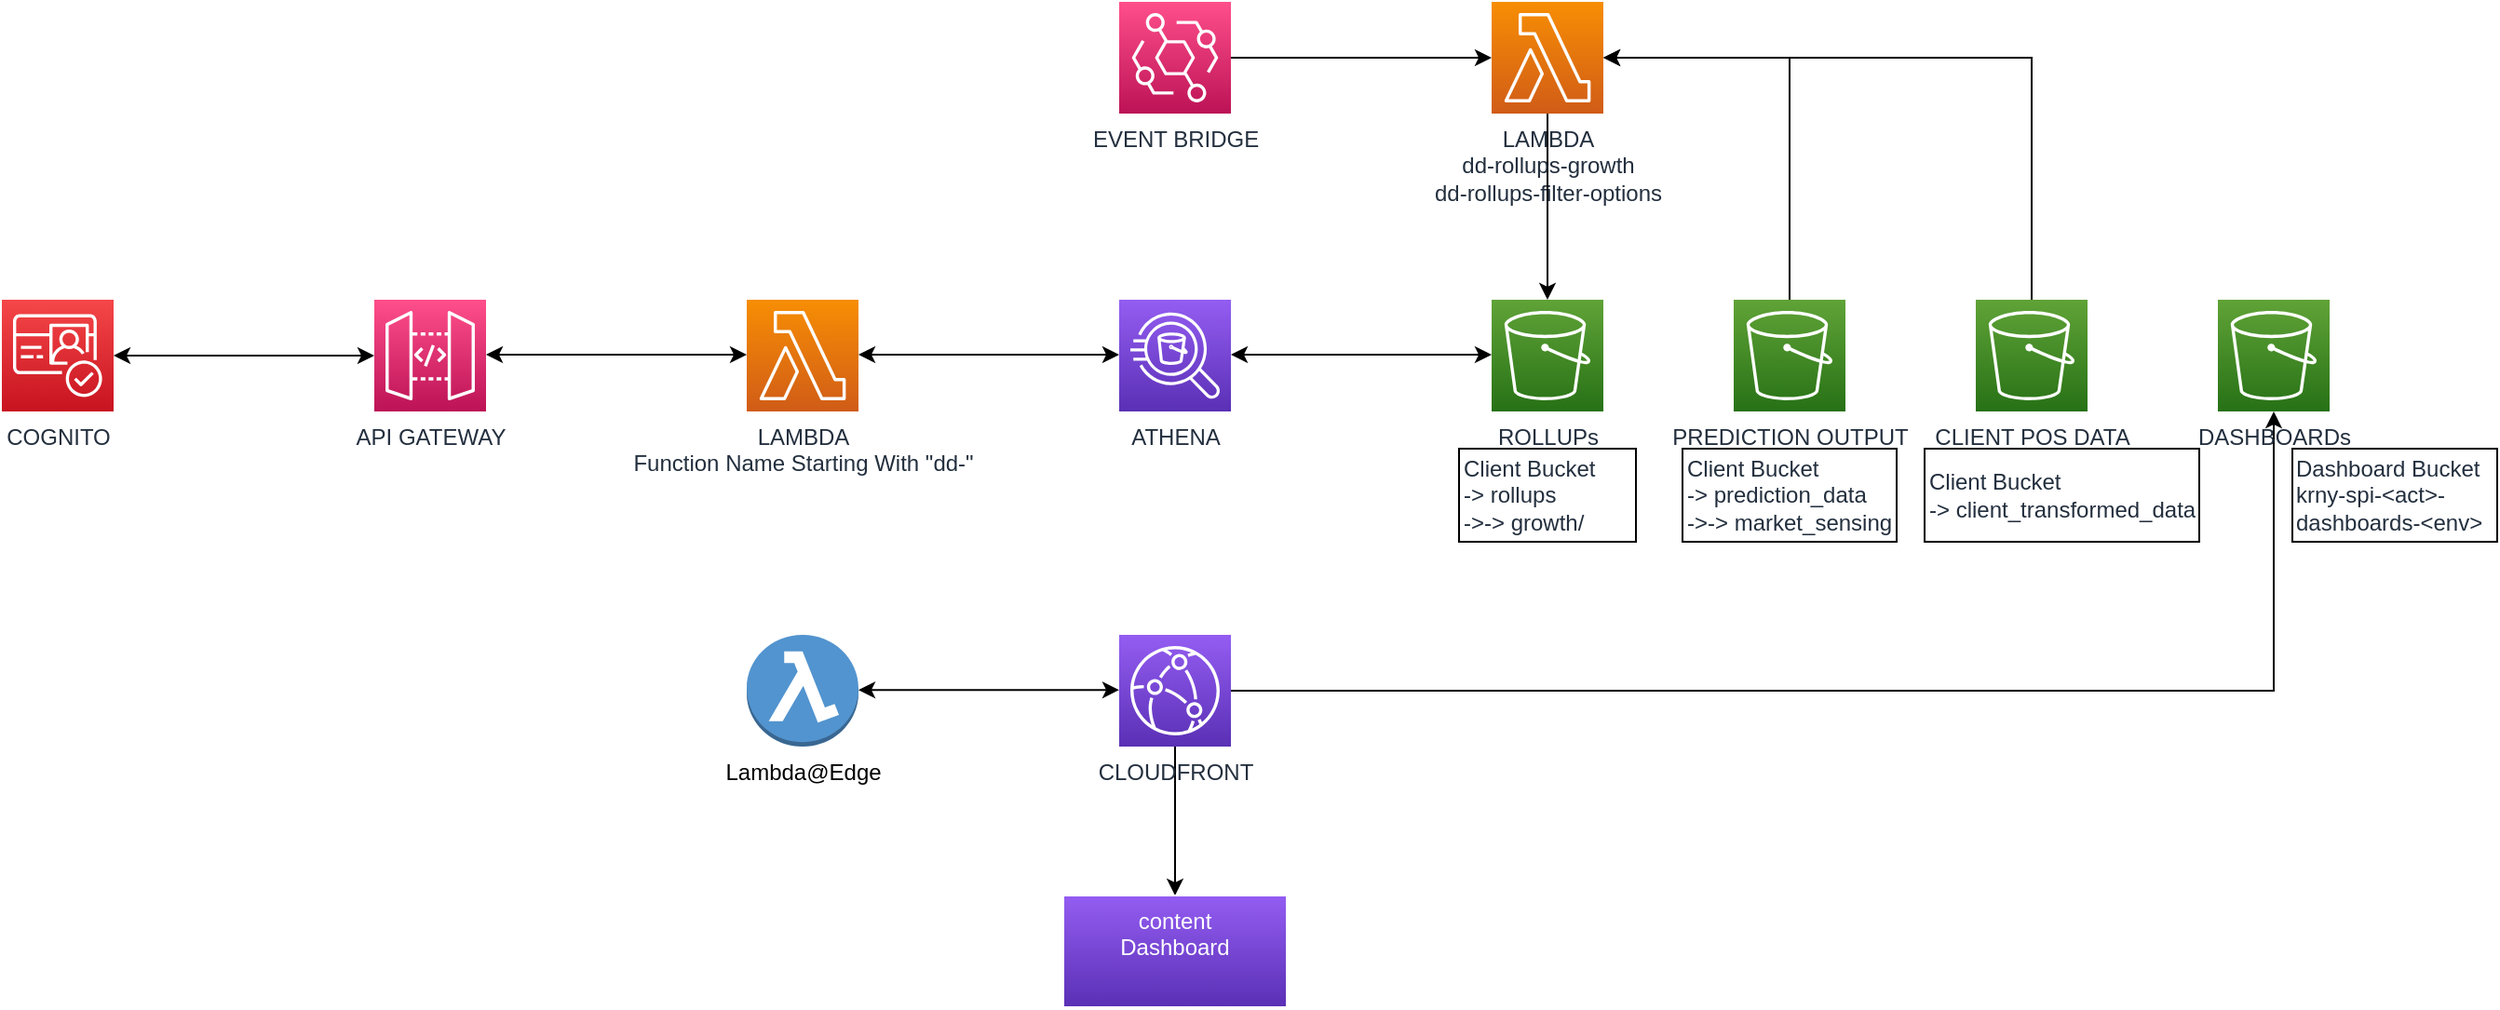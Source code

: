<mxfile version="19.0.3" type="device"><diagram id="TjASUFcsoKpfrWaZzFBU" name="Page-1"><mxGraphModel dx="1581" dy="1096" grid="1" gridSize="10" guides="1" tooltips="1" connect="1" arrows="1" fold="1" page="1" pageScale="1" pageWidth="850" pageHeight="1100" math="0" shadow="0"><root><mxCell id="0"/><mxCell id="1" parent="0"/><mxCell id="12_jIBns0zVGaeV-NSf6-2" value="COGNITO" style="sketch=0;points=[[0,0,0],[0.25,0,0],[0.5,0,0],[0.75,0,0],[1,0,0],[0,1,0],[0.25,1,0],[0.5,1,0],[0.75,1,0],[1,1,0],[0,0.25,0],[0,0.5,0],[0,0.75,0],[1,0.25,0],[1,0.5,0],[1,0.75,0]];outlineConnect=0;fontColor=#232F3E;gradientColor=#F54749;gradientDirection=north;fillColor=#C7131F;strokeColor=#ffffff;dashed=0;verticalLabelPosition=bottom;verticalAlign=top;align=center;html=1;fontSize=12;fontStyle=0;aspect=fixed;shape=mxgraph.aws4.resourceIcon;resIcon=mxgraph.aws4.cognito;" vertex="1" parent="1"><mxGeometry x="140" y="160" width="60" height="60" as="geometry"/></mxCell><mxCell id="12_jIBns0zVGaeV-NSf6-3" value="API GATEWAY" style="sketch=0;points=[[0,0,0],[0.25,0,0],[0.5,0,0],[0.75,0,0],[1,0,0],[0,1,0],[0.25,1,0],[0.5,1,0],[0.75,1,0],[1,1,0],[0,0.25,0],[0,0.5,0],[0,0.75,0],[1,0.25,0],[1,0.5,0],[1,0.75,0]];outlineConnect=0;fontColor=#232F3E;gradientColor=#FF4F8B;gradientDirection=north;fillColor=#BC1356;strokeColor=#ffffff;dashed=0;verticalLabelPosition=bottom;verticalAlign=top;align=center;html=1;fontSize=12;fontStyle=0;aspect=fixed;shape=mxgraph.aws4.resourceIcon;resIcon=mxgraph.aws4.api_gateway;" vertex="1" parent="1"><mxGeometry x="340" y="160" width="60" height="60" as="geometry"/></mxCell><mxCell id="12_jIBns0zVGaeV-NSf6-4" value="" style="endArrow=classic;startArrow=classic;html=1;rounded=0;entryX=0;entryY=0.5;entryDx=0;entryDy=0;entryPerimeter=0;exitX=1;exitY=0.5;exitDx=0;exitDy=0;exitPerimeter=0;" edge="1" parent="1" source="12_jIBns0zVGaeV-NSf6-2" target="12_jIBns0zVGaeV-NSf6-3"><mxGeometry width="50" height="50" relative="1" as="geometry"><mxPoint x="200" y="200" as="sourcePoint"/><mxPoint x="450" y="430" as="targetPoint"/></mxGeometry></mxCell><mxCell id="12_jIBns0zVGaeV-NSf6-5" value="LAMBDA&lt;br&gt;Function Name Starting With &quot;dd-&quot;" style="sketch=0;points=[[0,0,0],[0.25,0,0],[0.5,0,0],[0.75,0,0],[1,0,0],[0,1,0],[0.25,1,0],[0.5,1,0],[0.75,1,0],[1,1,0],[0,0.25,0],[0,0.5,0],[0,0.75,0],[1,0.25,0],[1,0.5,0],[1,0.75,0]];outlineConnect=0;fontColor=#232F3E;gradientColor=#F78E04;gradientDirection=north;fillColor=#D05C17;strokeColor=#ffffff;dashed=0;verticalLabelPosition=bottom;verticalAlign=top;align=center;html=1;fontSize=12;fontStyle=0;aspect=fixed;shape=mxgraph.aws4.resourceIcon;resIcon=mxgraph.aws4.lambda;" vertex="1" parent="1"><mxGeometry x="540" y="160" width="60" height="60" as="geometry"/></mxCell><mxCell id="12_jIBns0zVGaeV-NSf6-6" value="" style="endArrow=classic;startArrow=classic;html=1;rounded=0;entryX=0;entryY=0.5;entryDx=0;entryDy=0;entryPerimeter=0;exitX=1;exitY=0.5;exitDx=0;exitDy=0;exitPerimeter=0;" edge="1" parent="1"><mxGeometry width="50" height="50" relative="1" as="geometry"><mxPoint x="400" y="189.5" as="sourcePoint"/><mxPoint x="540" y="189.5" as="targetPoint"/></mxGeometry></mxCell><mxCell id="12_jIBns0zVGaeV-NSf6-7" value="ATHENA" style="sketch=0;points=[[0,0,0],[0.25,0,0],[0.5,0,0],[0.75,0,0],[1,0,0],[0,1,0],[0.25,1,0],[0.5,1,0],[0.75,1,0],[1,1,0],[0,0.25,0],[0,0.5,0],[0,0.75,0],[1,0.25,0],[1,0.5,0],[1,0.75,0]];outlineConnect=0;fontColor=#232F3E;gradientColor=#945DF2;gradientDirection=north;fillColor=#5A30B5;strokeColor=#ffffff;dashed=0;verticalLabelPosition=bottom;verticalAlign=top;align=center;html=1;fontSize=12;fontStyle=0;aspect=fixed;shape=mxgraph.aws4.resourceIcon;resIcon=mxgraph.aws4.athena;" vertex="1" parent="1"><mxGeometry x="740" y="160" width="60" height="60" as="geometry"/></mxCell><mxCell id="12_jIBns0zVGaeV-NSf6-8" value="" style="endArrow=classic;startArrow=classic;html=1;rounded=0;entryX=0;entryY=0.5;entryDx=0;entryDy=0;entryPerimeter=0;exitX=1;exitY=0.5;exitDx=0;exitDy=0;exitPerimeter=0;" edge="1" parent="1"><mxGeometry width="50" height="50" relative="1" as="geometry"><mxPoint x="600" y="189.5" as="sourcePoint"/><mxPoint x="740" y="189.5" as="targetPoint"/></mxGeometry></mxCell><mxCell id="12_jIBns0zVGaeV-NSf6-9" value="ROLLUPs&lt;br&gt;" style="sketch=0;points=[[0,0,0],[0.25,0,0],[0.5,0,0],[0.75,0,0],[1,0,0],[0,1,0],[0.25,1,0],[0.5,1,0],[0.75,1,0],[1,1,0],[0,0.25,0],[0,0.5,0],[0,0.75,0],[1,0.25,0],[1,0.5,0],[1,0.75,0]];outlineConnect=0;fontColor=#232F3E;gradientColor=#60A337;gradientDirection=north;fillColor=#277116;strokeColor=#ffffff;dashed=0;verticalLabelPosition=bottom;verticalAlign=top;align=center;html=1;fontSize=12;fontStyle=0;aspect=fixed;shape=mxgraph.aws4.resourceIcon;resIcon=mxgraph.aws4.s3;" vertex="1" parent="1"><mxGeometry x="940" y="160" width="60" height="60" as="geometry"/></mxCell><mxCell id="12_jIBns0zVGaeV-NSf6-10" value="" style="endArrow=classic;startArrow=classic;html=1;rounded=0;entryX=0;entryY=0.5;entryDx=0;entryDy=0;entryPerimeter=0;exitX=1;exitY=0.5;exitDx=0;exitDy=0;exitPerimeter=0;" edge="1" parent="1"><mxGeometry width="50" height="50" relative="1" as="geometry"><mxPoint x="800" y="189.5" as="sourcePoint"/><mxPoint x="940" y="189.5" as="targetPoint"/></mxGeometry></mxCell><mxCell id="12_jIBns0zVGaeV-NSf6-11" value="EVENT BRIDGE" style="sketch=0;points=[[0,0,0],[0.25,0,0],[0.5,0,0],[0.75,0,0],[1,0,0],[0,1,0],[0.25,1,0],[0.5,1,0],[0.75,1,0],[1,1,0],[0,0.25,0],[0,0.5,0],[0,0.75,0],[1,0.25,0],[1,0.5,0],[1,0.75,0]];outlineConnect=0;fontColor=#232F3E;gradientColor=#FF4F8B;gradientDirection=north;fillColor=#BC1356;strokeColor=#ffffff;dashed=0;verticalLabelPosition=bottom;verticalAlign=top;align=center;html=1;fontSize=12;fontStyle=0;aspect=fixed;shape=mxgraph.aws4.resourceIcon;resIcon=mxgraph.aws4.eventbridge;" vertex="1" parent="1"><mxGeometry x="740" width="60" height="60" as="geometry"/></mxCell><mxCell id="12_jIBns0zVGaeV-NSf6-18" style="edgeStyle=orthogonalEdgeStyle;rounded=0;orthogonalLoop=1;jettySize=auto;html=1;" edge="1" parent="1" source="12_jIBns0zVGaeV-NSf6-12" target="12_jIBns0zVGaeV-NSf6-9"><mxGeometry relative="1" as="geometry"/></mxCell><mxCell id="12_jIBns0zVGaeV-NSf6-12" value="LAMBDA&lt;br&gt;dd-rollups-growth&lt;br&gt;dd-rollups-filter-options" style="sketch=0;points=[[0,0,0],[0.25,0,0],[0.5,0,0],[0.75,0,0],[1,0,0],[0,1,0],[0.25,1,0],[0.5,1,0],[0.75,1,0],[1,1,0],[0,0.25,0],[0,0.5,0],[0,0.75,0],[1,0.25,0],[1,0.5,0],[1,0.75,0]];outlineConnect=0;fontColor=#232F3E;gradientColor=#F78E04;gradientDirection=north;fillColor=#D05C17;strokeColor=#ffffff;dashed=0;verticalLabelPosition=bottom;verticalAlign=top;align=center;html=1;fontSize=12;fontStyle=0;aspect=fixed;shape=mxgraph.aws4.resourceIcon;resIcon=mxgraph.aws4.lambda;" vertex="1" parent="1"><mxGeometry x="940" width="60" height="60" as="geometry"/></mxCell><mxCell id="12_jIBns0zVGaeV-NSf6-19" style="edgeStyle=orthogonalEdgeStyle;rounded=0;orthogonalLoop=1;jettySize=auto;html=1;entryX=1;entryY=0.5;entryDx=0;entryDy=0;entryPerimeter=0;exitX=0.5;exitY=0;exitDx=0;exitDy=0;exitPerimeter=0;" edge="1" parent="1" source="12_jIBns0zVGaeV-NSf6-14" target="12_jIBns0zVGaeV-NSf6-12"><mxGeometry relative="1" as="geometry"/></mxCell><mxCell id="12_jIBns0zVGaeV-NSf6-14" value="PREDICTION OUTPUT" style="sketch=0;points=[[0,0,0],[0.25,0,0],[0.5,0,0],[0.75,0,0],[1,0,0],[0,1,0],[0.25,1,0],[0.5,1,0],[0.75,1,0],[1,1,0],[0,0.25,0],[0,0.5,0],[0,0.75,0],[1,0.25,0],[1,0.5,0],[1,0.75,0]];outlineConnect=0;fontColor=#232F3E;gradientColor=#60A337;gradientDirection=north;fillColor=#277116;strokeColor=#ffffff;dashed=0;verticalLabelPosition=bottom;verticalAlign=top;align=center;html=1;fontSize=12;fontStyle=0;aspect=fixed;shape=mxgraph.aws4.resourceIcon;resIcon=mxgraph.aws4.s3;" vertex="1" parent="1"><mxGeometry x="1070" y="160" width="60" height="60" as="geometry"/></mxCell><mxCell id="12_jIBns0zVGaeV-NSf6-20" style="edgeStyle=orthogonalEdgeStyle;rounded=0;orthogonalLoop=1;jettySize=auto;html=1;entryX=1;entryY=0.5;entryDx=0;entryDy=0;entryPerimeter=0;exitX=0.5;exitY=0;exitDx=0;exitDy=0;exitPerimeter=0;" edge="1" parent="1" source="12_jIBns0zVGaeV-NSf6-15" target="12_jIBns0zVGaeV-NSf6-12"><mxGeometry relative="1" as="geometry"/></mxCell><mxCell id="12_jIBns0zVGaeV-NSf6-15" value="CLIENT POS DATA" style="sketch=0;points=[[0,0,0],[0.25,0,0],[0.5,0,0],[0.75,0,0],[1,0,0],[0,1,0],[0.25,1,0],[0.5,1,0],[0.75,1,0],[1,1,0],[0,0.25,0],[0,0.5,0],[0,0.75,0],[1,0.25,0],[1,0.5,0],[1,0.75,0]];outlineConnect=0;fontColor=#232F3E;gradientColor=#60A337;gradientDirection=north;fillColor=#277116;strokeColor=#ffffff;dashed=0;verticalLabelPosition=bottom;verticalAlign=top;align=center;html=1;fontSize=12;fontStyle=0;aspect=fixed;shape=mxgraph.aws4.resourceIcon;resIcon=mxgraph.aws4.s3;" vertex="1" parent="1"><mxGeometry x="1200" y="160" width="60" height="60" as="geometry"/></mxCell><mxCell id="12_jIBns0zVGaeV-NSf6-17" value="" style="endArrow=classic;html=1;rounded=0;exitX=1;exitY=0.5;exitDx=0;exitDy=0;exitPerimeter=0;entryX=0;entryY=0.5;entryDx=0;entryDy=0;entryPerimeter=0;" edge="1" parent="1" source="12_jIBns0zVGaeV-NSf6-11" target="12_jIBns0zVGaeV-NSf6-12"><mxGeometry width="50" height="50" relative="1" as="geometry"><mxPoint x="720" y="310" as="sourcePoint"/><mxPoint x="770" y="260" as="targetPoint"/></mxGeometry></mxCell><mxCell id="12_jIBns0zVGaeV-NSf6-23" style="edgeStyle=orthogonalEdgeStyle;rounded=0;orthogonalLoop=1;jettySize=auto;html=1;" edge="1" parent="1" source="12_jIBns0zVGaeV-NSf6-21" target="12_jIBns0zVGaeV-NSf6-22"><mxGeometry relative="1" as="geometry"/></mxCell><mxCell id="12_jIBns0zVGaeV-NSf6-25" value="" style="edgeStyle=orthogonalEdgeStyle;rounded=0;orthogonalLoop=1;jettySize=auto;html=1;" edge="1" parent="1" source="12_jIBns0zVGaeV-NSf6-21" target="12_jIBns0zVGaeV-NSf6-24"><mxGeometry relative="1" as="geometry"/></mxCell><mxCell id="12_jIBns0zVGaeV-NSf6-21" value="CLOUDFRONT" style="sketch=0;points=[[0,0,0],[0.25,0,0],[0.5,0,0],[0.75,0,0],[1,0,0],[0,1,0],[0.25,1,0],[0.5,1,0],[0.75,1,0],[1,1,0],[0,0.25,0],[0,0.5,0],[0,0.75,0],[1,0.25,0],[1,0.5,0],[1,0.75,0]];outlineConnect=0;fontColor=#232F3E;gradientColor=#945DF2;gradientDirection=north;fillColor=#5A30B5;strokeColor=#ffffff;dashed=0;verticalLabelPosition=bottom;verticalAlign=top;align=center;html=1;fontSize=12;fontStyle=0;aspect=fixed;shape=mxgraph.aws4.resourceIcon;resIcon=mxgraph.aws4.cloudfront;" vertex="1" parent="1"><mxGeometry x="740" y="340" width="60" height="60" as="geometry"/></mxCell><mxCell id="12_jIBns0zVGaeV-NSf6-22" value="DASHBOARDs" style="sketch=0;points=[[0,0,0],[0.25,0,0],[0.5,0,0],[0.75,0,0],[1,0,0],[0,1,0],[0.25,1,0],[0.5,1,0],[0.75,1,0],[1,1,0],[0,0.25,0],[0,0.5,0],[0,0.75,0],[1,0.25,0],[1,0.5,0],[1,0.75,0]];outlineConnect=0;fontColor=#232F3E;gradientColor=#60A337;gradientDirection=north;fillColor=#277116;strokeColor=#ffffff;dashed=0;verticalLabelPosition=bottom;verticalAlign=top;align=center;html=1;fontSize=12;fontStyle=0;aspect=fixed;shape=mxgraph.aws4.resourceIcon;resIcon=mxgraph.aws4.s3;" vertex="1" parent="1"><mxGeometry x="1330" y="160" width="60" height="60" as="geometry"/></mxCell><mxCell id="12_jIBns0zVGaeV-NSf6-24" value="&lt;font color=&quot;#ffffff&quot;&gt;content&lt;br&gt;Dashboard&lt;/font&gt;" style="whiteSpace=wrap;html=1;verticalAlign=top;fillColor=#5A30B5;strokeColor=#ffffff;fontColor=#232F3E;sketch=0;gradientColor=#945DF2;gradientDirection=north;dashed=0;fontStyle=0;" vertex="1" parent="1"><mxGeometry x="710" y="480" width="120" height="60" as="geometry"/></mxCell><mxCell id="12_jIBns0zVGaeV-NSf6-38" value="&lt;span style=&quot;color: rgb(35, 47, 62);&quot;&gt;Client Bucket&lt;/span&gt;&lt;br style=&quot;color: rgb(35, 47, 62);&quot;&gt;&lt;span style=&quot;color: rgb(35, 47, 62);&quot;&gt;-&amp;gt; rollups&lt;br&gt;-&amp;gt;-&amp;gt; growth/&lt;/span&gt;" style="text;html=1;strokeColor=default;fillColor=none;align=left;verticalAlign=middle;whiteSpace=wrap;rounded=0;" vertex="1" parent="1"><mxGeometry x="922.5" y="240" width="95" height="50" as="geometry"/></mxCell><mxCell id="12_jIBns0zVGaeV-NSf6-39" value="&lt;span style=&quot;color: rgb(35, 47, 62);&quot;&gt;Client Bucket&lt;/span&gt;&lt;br style=&quot;color: rgb(35, 47, 62);&quot;&gt;&lt;span style=&quot;color: rgb(35, 47, 62);&quot;&gt;-&amp;gt; prediction_data&lt;/span&gt;&lt;br style=&quot;color: rgb(35, 47, 62);&quot;&gt;&lt;span style=&quot;color: rgb(35, 47, 62);&quot;&gt;-&amp;gt;-&amp;gt; market_sensing&lt;/span&gt;" style="text;html=1;strokeColor=default;fillColor=none;align=left;verticalAlign=middle;whiteSpace=wrap;rounded=0;" vertex="1" parent="1"><mxGeometry x="1042.5" y="240" width="115" height="50" as="geometry"/></mxCell><mxCell id="12_jIBns0zVGaeV-NSf6-40" value="&lt;span style=&quot;color: rgb(35, 47, 62);&quot;&gt;Client Bucket&lt;/span&gt;&lt;br style=&quot;color: rgb(35, 47, 62);&quot;&gt;&lt;span style=&quot;color: rgb(35, 47, 62);&quot;&gt;-&amp;gt; client_transformed_data&lt;/span&gt;&lt;br style=&quot;color: rgb(35, 47, 62);&quot;&gt;" style="text;html=1;strokeColor=default;fillColor=none;align=left;verticalAlign=middle;whiteSpace=wrap;rounded=0;" vertex="1" parent="1"><mxGeometry x="1172.5" y="240" width="147.5" height="50" as="geometry"/></mxCell><mxCell id="12_jIBns0zVGaeV-NSf6-41" value="Lambda@Edge" style="outlineConnect=0;dashed=0;verticalLabelPosition=bottom;verticalAlign=top;align=center;html=1;shape=mxgraph.aws3.lambda_function;fillColor=#5294CF;gradientColor=none;" vertex="1" parent="1"><mxGeometry x="540" y="340" width="60" height="60" as="geometry"/></mxCell><mxCell id="12_jIBns0zVGaeV-NSf6-43" value="" style="endArrow=classic;startArrow=classic;html=1;rounded=0;entryX=0;entryY=0.5;entryDx=0;entryDy=0;entryPerimeter=0;exitX=1;exitY=0.5;exitDx=0;exitDy=0;exitPerimeter=0;" edge="1" parent="1"><mxGeometry width="50" height="50" relative="1" as="geometry"><mxPoint x="600" y="369.6" as="sourcePoint"/><mxPoint x="740" y="369.6" as="targetPoint"/></mxGeometry></mxCell><mxCell id="12_jIBns0zVGaeV-NSf6-44" value="&lt;font color=&quot;#232f3e&quot;&gt;Dashboard Bucket&lt;br&gt;krny-spi-&amp;lt;act&amp;gt;-dashboards-&amp;lt;env&amp;gt;&lt;br&gt;&lt;/font&gt;" style="text;html=1;strokeColor=default;fillColor=none;align=left;verticalAlign=middle;whiteSpace=wrap;rounded=0;" vertex="1" parent="1"><mxGeometry x="1370" y="240" width="110" height="50" as="geometry"/></mxCell></root></mxGraphModel></diagram></mxfile>